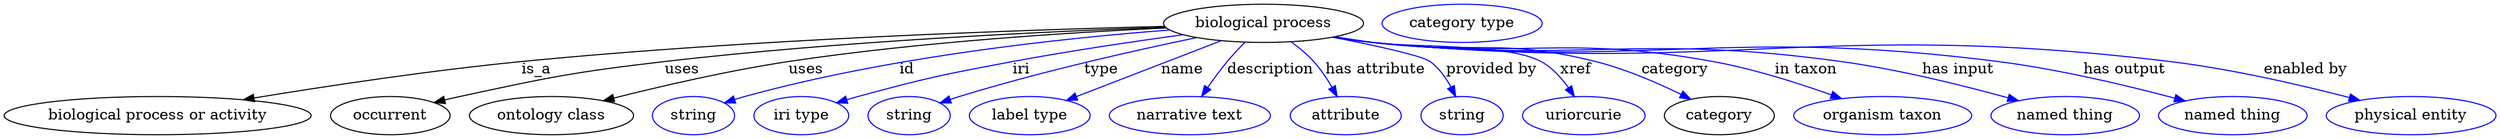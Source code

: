 digraph {
	graph [bb="0,0,2331.9,123"];
	node [label="\N"];
	"biological process"	[height=0.5,
		label="biological process",
		pos="1178.6,105",
		width=2.5998];
	"biological process or activity"	[height=0.5,
		pos="143.64,18",
		width=3.9899];
	"biological process" -> "biological process or activity"	[label=is_a,
		lp="498.64,61.5",
		pos="e,223.98,32.987 1086.1,102.13 952.87,98.808 699.4,90.112 484.64,69 399.22,60.603 302.46,45.918 233.89,34.627"];
	occurrent	[height=0.5,
		pos="361.64,18",
		width=1.5526];
	"biological process" -> occurrent	[label=uses,
		lp="635.14,61.5",
		pos="e,402.77,30.326 1086.7,101.29 975.53,97.32 782.88,88.19 618.64,69 532.64,58.952 511.26,54.304 426.64,36 422.03,35.004 417.27,33.9 \
412.5,32.746"];
	"ontology class"	[height=0.5,
		pos="512.64,18",
		width=2.1304];
	"biological process" -> "ontology class"	[label=uses,
		lp="751.14,61.5",
		pos="e,561.2,32.043 1087.6,100.63 997.59,96.405 856.01,87.355 734.64,69 678.53,60.514 615.49,45.81 570.97,34.537"];
	id	[color=blue,
		height=0.5,
		label=string,
		pos="645.64,18",
		width=1.0652];
	"biological process" -> id	[color=blue,
		label=id,
		lp="845.64,61.5",
		pos="e,674.62,29.99 1090.9,98.685 992.68,91.132 829.41,73.763 693.64,36 690.53,35.135 687.33,34.172 684.13,33.155",
		style=solid];
	iri	[color=blue,
		height=0.5,
		label="iri type",
		pos="746.64,18",
		width=1.2277];
	"biological process" -> iri	[color=blue,
		label=iri,
		lp="952.64,61.5",
		pos="e,779.93,29.938 1103.3,94.23 1057.3,87.894 997.41,78.978 944.64,69 880.12,56.801 864,53.205 800.64,36 797.06,35.029 793.36,33.974 \
789.66,32.883",
		style=solid];
	type	[color=blue,
		height=0.5,
		label=string,
		pos="847.64,18",
		width=1.0652];
	"biological process" -> type	[color=blue,
		label=type,
		lp="1026.6,61.5",
		pos="e,876.58,29.935 1116.2,91.558 1058.2,79.412 969.79,59.381 894.64,36 891.88,35.142 889.04,34.22 886.2,33.265",
		style=solid];
	name	[color=blue,
		height=0.5,
		label="label type",
		pos="960.64,18",
		width=1.5707];
	"biological process" -> name	[color=blue,
		label=name,
		lp="1103.6,61.5",
		pos="e,995.15,32.459 1139.2,88.607 1101.3,73.832 1044.1,51.556 1004.8,36.204",
		style=solid];
	description	[color=blue,
		height=0.5,
		label="narrative text",
		pos="1110.6,18",
		width=2.0943];
	"biological process" -> description	[color=blue,
		label=description,
		lp="1184.1,61.5",
		pos="e,1120.8,36.264 1160.5,87.21 1154.8,81.64 1148.7,75.259 1143.6,69 1137.5,61.506 1131.5,52.858 1126.3,44.883",
		style=solid];
	"has attribute"	[color=blue,
		height=0.5,
		label=attribute,
		pos="1255.6,18",
		width=1.4443];
	"biological process" -> "has attribute"	[color=blue,
		label="has attribute",
		lp="1282.6,61.5",
		pos="e,1247.2,35.806 1203.9,87.367 1211.1,81.994 1218.6,75.684 1224.6,69 1231.2,61.751 1237.2,52.916 1242.2,44.701",
		style=solid];
	"provided by"	[color=blue,
		height=0.5,
		label=string,
		pos="1363.6,18",
		width=1.0652];
	"biological process" -> "provided by"	[color=blue,
		label="provided by",
		lp="1390.1,61.5",
		pos="e,1357.6,35.857 1243,91.932 1282.1,84.172 1326,74.538 1333.6,69 1341.9,62.987 1348.4,53.899 1353.1,45.113",
		style=solid];
	xref	[color=blue,
		height=0.5,
		label=uriorcurie,
		pos="1477.6,18",
		width=1.5887];
	"biological process" -> xref	[color=blue,
		label=xref,
		lp="1469.1,61.5",
		pos="e,1468.5,35.858 1245.5,92.362 1257.2,90.468 1269.3,88.603 1280.6,87 1315.2,82.13 1406,85.713 1436.6,69 1447.2,63.237 1456.1,53.535 \
1462.9,44.202",
		style=solid];
	category	[height=0.5,
		pos="1604.6,18",
		width=1.4263];
	"biological process" -> category	[color=blue,
		label=category,
		lp="1563.1,61.5",
		pos="e,1577.6,33.479 1244.6,92.223 1256.6,90.311 1269,88.477 1280.6,87 1372.3,75.4 1398.1,91.426 1487.6,69 1515.8,61.959 1545.8,48.995 \
1568.4,38.032",
		style=solid];
	"in taxon"	[color=blue,
		height=0.5,
		label="organism taxon",
		pos="1757.6,18",
		width=2.3109];
	"biological process" -> "in taxon"	[color=blue,
		label="in taxon",
		lp="1685.6,61.5",
		pos="e,1719.1,34.081 1243.8,92.06 1256,90.129 1268.7,88.331 1280.6,87 1421.3,71.341 1459.4,94.428 1598.6,69 1636.7,62.058 1678.3,48.752 \
1709.4,37.611",
		style=solid];
	"has input"	[color=blue,
		height=0.5,
		label="named thing",
		pos="1928.6,18",
		width=1.9318];
	"biological process" -> "has input"	[color=blue,
		label="has input",
		lp="1828.1,61.5",
		pos="e,1884.9,32.033 1243.5,91.951 1255.8,90.019 1268.6,88.247 1280.6,87 1474.4,66.946 1525.6,95.687 1718.6,69 1772.6,61.539 1833,46.432 \
1875.1,34.767",
		style=solid];
	"has output"	[color=blue,
		height=0.5,
		label="named thing",
		pos="2085.6,18",
		width=1.9318];
	"biological process" -> "has output"	[color=blue,
		label="has output",
		lp="1984.1,61.5",
		pos="e,2041,31.809 1243.2,91.893 1255.6,89.953 1268.5,88.194 1280.6,87 1539.5,61.561 1607.6,101.98 1865.6,69 1922.9,61.683 1987.1,46.223 \
2031.3,34.419",
		style=solid];
	"enabled by"	[color=blue,
		height=0.5,
		label="physical entity",
		pos="2252.6,18",
		width=2.2026];
	"biological process" -> "enabled by"	[color=blue,
		label="enabled by",
		lp="2154.1,61.5",
		pos="e,2204.6,32.466 1242.9,91.87 1255.4,89.919 1268.4,88.162 1280.6,87 1610.8,55.66 1697.4,109.01 2026.6,69 2084.5,61.969 2149.3,46.857 \
2194.7,35.077",
		style=solid];
	"named thing_category"	[color=blue,
		height=0.5,
		label="category type",
		pos="1364.6,105",
		width=2.0762];
}

